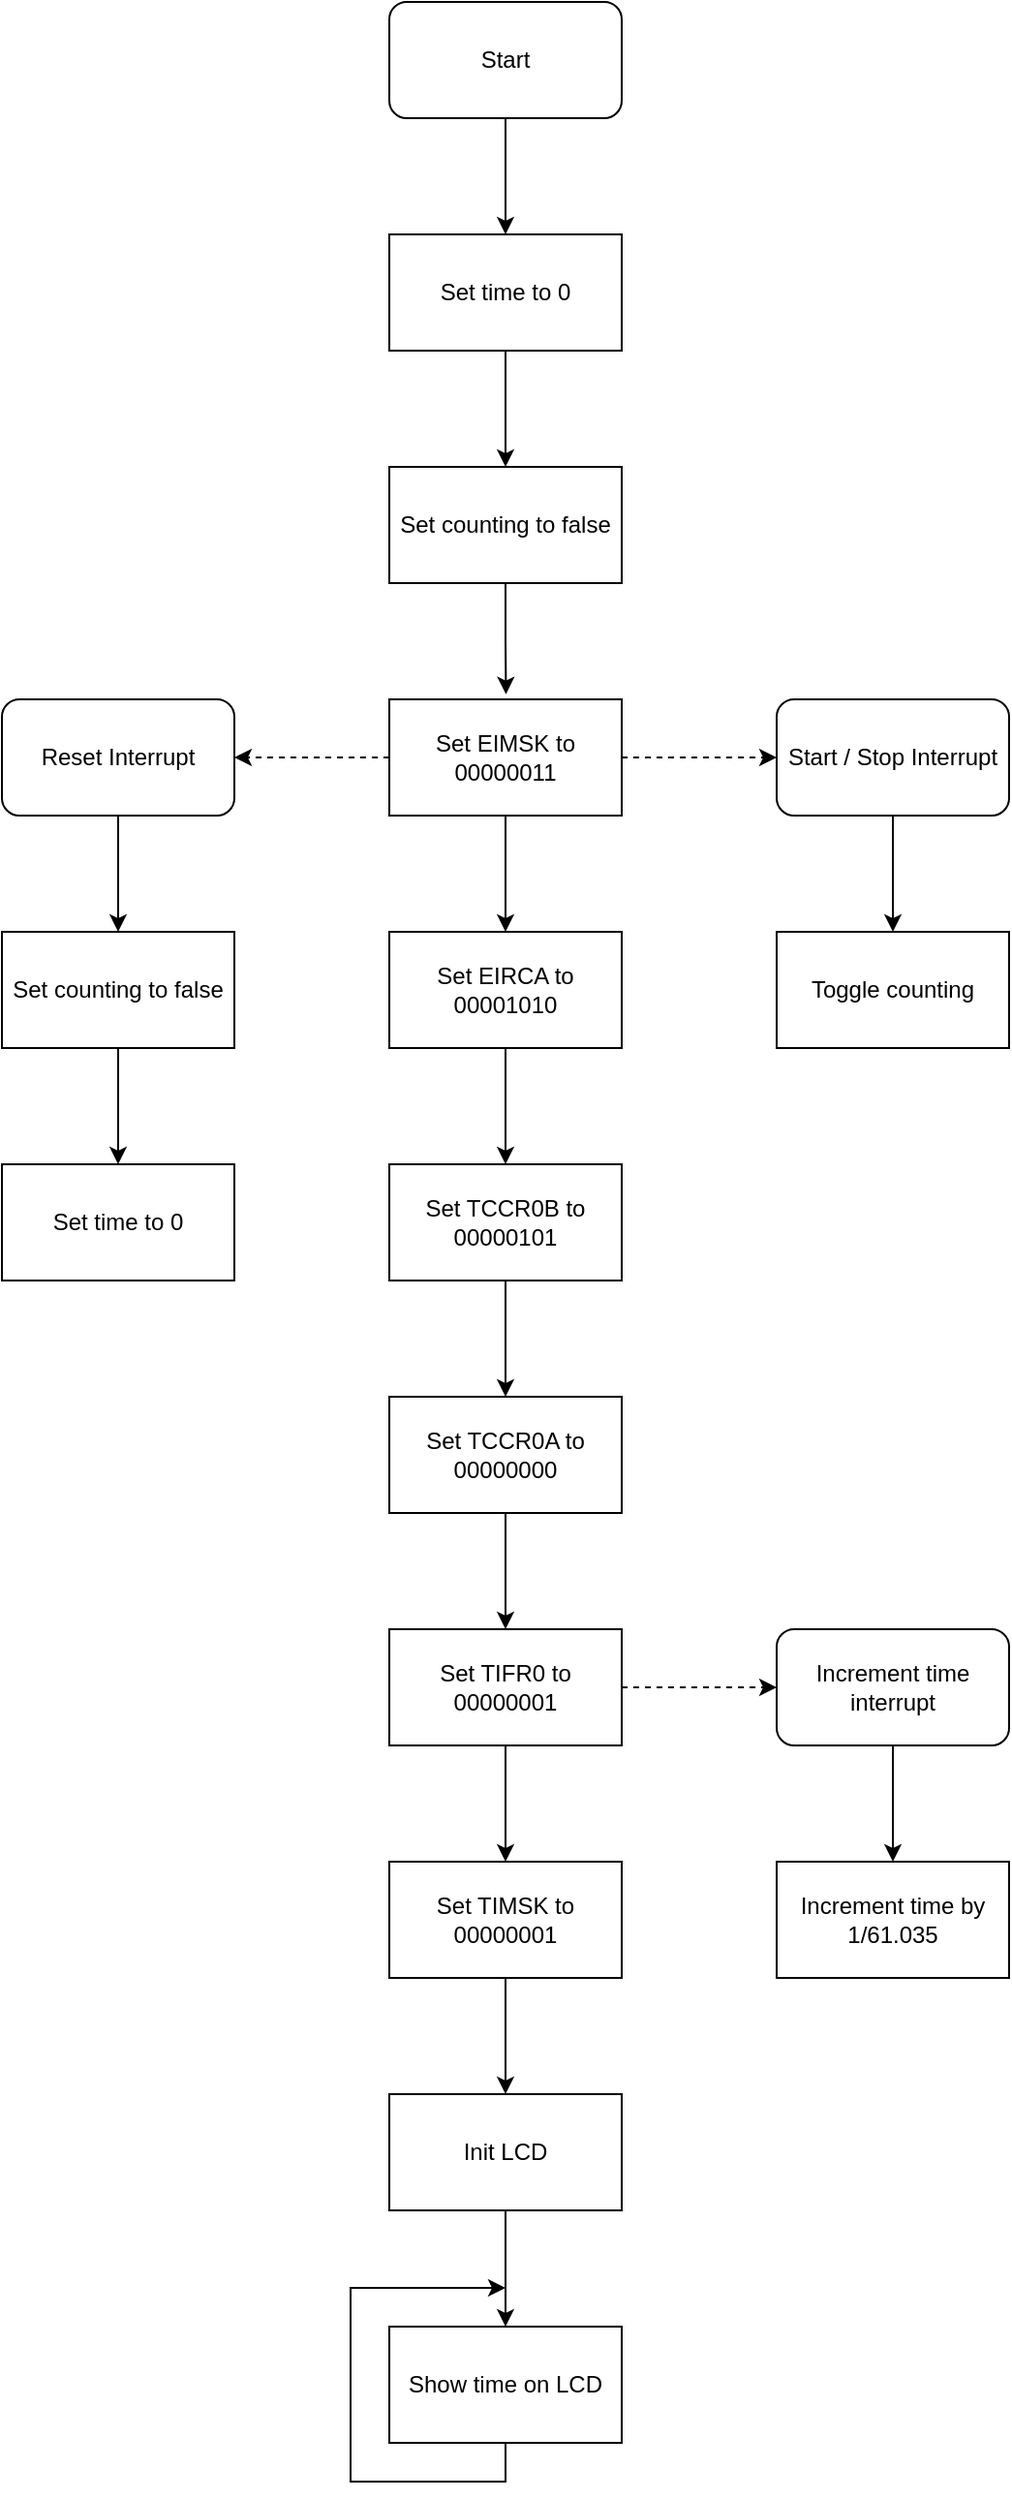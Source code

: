 <mxfile version="24.0.7" type="device">
  <diagram name="Page-1" id="4Fgv2s5Ngaii6wGcBX6x">
    <mxGraphModel dx="610" dy="329" grid="1" gridSize="10" guides="1" tooltips="1" connect="1" arrows="1" fold="1" page="1" pageScale="1" pageWidth="850" pageHeight="1100" math="0" shadow="0">
      <root>
        <mxCell id="0" />
        <mxCell id="1" parent="0" />
        <mxCell id="dkFRvmLCK25_qu1i1x-R-31" style="edgeStyle=orthogonalEdgeStyle;rounded=0;orthogonalLoop=1;jettySize=auto;html=1;exitX=0.5;exitY=1;exitDx=0;exitDy=0;entryX=0.5;entryY=0;entryDx=0;entryDy=0;" edge="1" parent="1" source="dkFRvmLCK25_qu1i1x-R-1" target="dkFRvmLCK25_qu1i1x-R-9">
          <mxGeometry relative="1" as="geometry" />
        </mxCell>
        <mxCell id="dkFRvmLCK25_qu1i1x-R-1" value="Start" style="rounded=1;whiteSpace=wrap;html=1;" vertex="1" parent="1">
          <mxGeometry x="360" y="120" width="120" height="60" as="geometry" />
        </mxCell>
        <mxCell id="dkFRvmLCK25_qu1i1x-R-28" style="edgeStyle=orthogonalEdgeStyle;rounded=0;orthogonalLoop=1;jettySize=auto;html=1;exitX=0.5;exitY=1;exitDx=0;exitDy=0;entryX=0.5;entryY=0;entryDx=0;entryDy=0;" edge="1" parent="1" source="dkFRvmLCK25_qu1i1x-R-2" target="dkFRvmLCK25_qu1i1x-R-3">
          <mxGeometry relative="1" as="geometry" />
        </mxCell>
        <mxCell id="dkFRvmLCK25_qu1i1x-R-32" style="edgeStyle=orthogonalEdgeStyle;rounded=0;orthogonalLoop=1;jettySize=auto;html=1;exitX=1;exitY=0.5;exitDx=0;exitDy=0;entryX=0;entryY=0.5;entryDx=0;entryDy=0;dashed=1;" edge="1" parent="1" source="dkFRvmLCK25_qu1i1x-R-2" target="dkFRvmLCK25_qu1i1x-R-5">
          <mxGeometry relative="1" as="geometry" />
        </mxCell>
        <mxCell id="dkFRvmLCK25_qu1i1x-R-33" style="edgeStyle=orthogonalEdgeStyle;rounded=0;orthogonalLoop=1;jettySize=auto;html=1;exitX=0;exitY=0.5;exitDx=0;exitDy=0;entryX=1;entryY=0.5;entryDx=0;entryDy=0;dashed=1;" edge="1" parent="1" source="dkFRvmLCK25_qu1i1x-R-2" target="dkFRvmLCK25_qu1i1x-R-10">
          <mxGeometry relative="1" as="geometry" />
        </mxCell>
        <mxCell id="dkFRvmLCK25_qu1i1x-R-2" value="Set EIMSK to 00000011" style="rounded=0;whiteSpace=wrap;html=1;" vertex="1" parent="1">
          <mxGeometry x="360" y="480" width="120" height="60" as="geometry" />
        </mxCell>
        <mxCell id="dkFRvmLCK25_qu1i1x-R-27" style="edgeStyle=orthogonalEdgeStyle;rounded=0;orthogonalLoop=1;jettySize=auto;html=1;exitX=0.5;exitY=1;exitDx=0;exitDy=0;entryX=0.5;entryY=0;entryDx=0;entryDy=0;" edge="1" parent="1" source="dkFRvmLCK25_qu1i1x-R-3" target="dkFRvmLCK25_qu1i1x-R-4">
          <mxGeometry relative="1" as="geometry" />
        </mxCell>
        <mxCell id="dkFRvmLCK25_qu1i1x-R-3" value="Set EIRCA to 00001010" style="rounded=0;whiteSpace=wrap;html=1;" vertex="1" parent="1">
          <mxGeometry x="360" y="600" width="120" height="60" as="geometry" />
        </mxCell>
        <mxCell id="dkFRvmLCK25_qu1i1x-R-26" style="edgeStyle=orthogonalEdgeStyle;rounded=0;orthogonalLoop=1;jettySize=auto;html=1;exitX=0.5;exitY=1;exitDx=0;exitDy=0;entryX=0.5;entryY=0;entryDx=0;entryDy=0;" edge="1" parent="1" source="dkFRvmLCK25_qu1i1x-R-4" target="dkFRvmLCK25_qu1i1x-R-13">
          <mxGeometry relative="1" as="geometry" />
        </mxCell>
        <mxCell id="dkFRvmLCK25_qu1i1x-R-4" value="Set TCCR0B to 00000101" style="rounded=0;whiteSpace=wrap;html=1;" vertex="1" parent="1">
          <mxGeometry x="360" y="720" width="120" height="60" as="geometry" />
        </mxCell>
        <mxCell id="dkFRvmLCK25_qu1i1x-R-34" style="edgeStyle=orthogonalEdgeStyle;rounded=0;orthogonalLoop=1;jettySize=auto;html=1;exitX=0.5;exitY=1;exitDx=0;exitDy=0;entryX=0.5;entryY=0;entryDx=0;entryDy=0;" edge="1" parent="1" source="dkFRvmLCK25_qu1i1x-R-5" target="dkFRvmLCK25_qu1i1x-R-6">
          <mxGeometry relative="1" as="geometry" />
        </mxCell>
        <mxCell id="dkFRvmLCK25_qu1i1x-R-5" value="Start / Stop Interrupt" style="rounded=1;whiteSpace=wrap;html=1;" vertex="1" parent="1">
          <mxGeometry x="560" y="480" width="120" height="60" as="geometry" />
        </mxCell>
        <mxCell id="dkFRvmLCK25_qu1i1x-R-6" value="Toggle counting" style="rounded=0;whiteSpace=wrap;html=1;" vertex="1" parent="1">
          <mxGeometry x="560" y="600" width="120" height="60" as="geometry" />
        </mxCell>
        <mxCell id="dkFRvmLCK25_qu1i1x-R-8" value="Set counting to false" style="rounded=0;whiteSpace=wrap;html=1;" vertex="1" parent="1">
          <mxGeometry x="360" y="360" width="120" height="60" as="geometry" />
        </mxCell>
        <mxCell id="dkFRvmLCK25_qu1i1x-R-30" style="edgeStyle=orthogonalEdgeStyle;rounded=0;orthogonalLoop=1;jettySize=auto;html=1;exitX=0.5;exitY=1;exitDx=0;exitDy=0;entryX=0.5;entryY=0;entryDx=0;entryDy=0;" edge="1" parent="1" source="dkFRvmLCK25_qu1i1x-R-9" target="dkFRvmLCK25_qu1i1x-R-8">
          <mxGeometry relative="1" as="geometry" />
        </mxCell>
        <mxCell id="dkFRvmLCK25_qu1i1x-R-9" value="Set time to 0" style="rounded=0;whiteSpace=wrap;html=1;" vertex="1" parent="1">
          <mxGeometry x="360" y="240" width="120" height="60" as="geometry" />
        </mxCell>
        <mxCell id="dkFRvmLCK25_qu1i1x-R-35" style="edgeStyle=orthogonalEdgeStyle;rounded=0;orthogonalLoop=1;jettySize=auto;html=1;exitX=0.5;exitY=1;exitDx=0;exitDy=0;entryX=0.5;entryY=0;entryDx=0;entryDy=0;" edge="1" parent="1" source="dkFRvmLCK25_qu1i1x-R-10" target="dkFRvmLCK25_qu1i1x-R-11">
          <mxGeometry relative="1" as="geometry" />
        </mxCell>
        <mxCell id="dkFRvmLCK25_qu1i1x-R-10" value="Reset Interrupt" style="rounded=1;whiteSpace=wrap;html=1;" vertex="1" parent="1">
          <mxGeometry x="160" y="480" width="120" height="60" as="geometry" />
        </mxCell>
        <mxCell id="dkFRvmLCK25_qu1i1x-R-36" style="edgeStyle=orthogonalEdgeStyle;rounded=0;orthogonalLoop=1;jettySize=auto;html=1;exitX=0.5;exitY=1;exitDx=0;exitDy=0;entryX=0.5;entryY=0;entryDx=0;entryDy=0;" edge="1" parent="1" source="dkFRvmLCK25_qu1i1x-R-11" target="dkFRvmLCK25_qu1i1x-R-12">
          <mxGeometry relative="1" as="geometry" />
        </mxCell>
        <mxCell id="dkFRvmLCK25_qu1i1x-R-11" value="Set counting to false" style="rounded=0;whiteSpace=wrap;html=1;" vertex="1" parent="1">
          <mxGeometry x="160" y="600" width="120" height="60" as="geometry" />
        </mxCell>
        <mxCell id="dkFRvmLCK25_qu1i1x-R-12" value="Set time to 0" style="rounded=0;whiteSpace=wrap;html=1;" vertex="1" parent="1">
          <mxGeometry x="160" y="720" width="120" height="60" as="geometry" />
        </mxCell>
        <mxCell id="dkFRvmLCK25_qu1i1x-R-25" style="edgeStyle=orthogonalEdgeStyle;rounded=0;orthogonalLoop=1;jettySize=auto;html=1;exitX=0.5;exitY=1;exitDx=0;exitDy=0;entryX=0.5;entryY=0;entryDx=0;entryDy=0;" edge="1" parent="1" source="dkFRvmLCK25_qu1i1x-R-13" target="dkFRvmLCK25_qu1i1x-R-14">
          <mxGeometry relative="1" as="geometry" />
        </mxCell>
        <mxCell id="dkFRvmLCK25_qu1i1x-R-13" value="Set TCCR0A to 00000000" style="rounded=0;whiteSpace=wrap;html=1;" vertex="1" parent="1">
          <mxGeometry x="360" y="840" width="120" height="60" as="geometry" />
        </mxCell>
        <mxCell id="dkFRvmLCK25_qu1i1x-R-24" style="edgeStyle=orthogonalEdgeStyle;rounded=0;orthogonalLoop=1;jettySize=auto;html=1;exitX=0.5;exitY=1;exitDx=0;exitDy=0;entryX=0.5;entryY=0;entryDx=0;entryDy=0;" edge="1" parent="1" source="dkFRvmLCK25_qu1i1x-R-14" target="dkFRvmLCK25_qu1i1x-R-15">
          <mxGeometry relative="1" as="geometry" />
        </mxCell>
        <mxCell id="dkFRvmLCK25_qu1i1x-R-37" style="edgeStyle=orthogonalEdgeStyle;rounded=0;orthogonalLoop=1;jettySize=auto;html=1;exitX=1;exitY=0.5;exitDx=0;exitDy=0;entryX=0;entryY=0.5;entryDx=0;entryDy=0;dashed=1;" edge="1" parent="1" source="dkFRvmLCK25_qu1i1x-R-14" target="dkFRvmLCK25_qu1i1x-R-16">
          <mxGeometry relative="1" as="geometry" />
        </mxCell>
        <mxCell id="dkFRvmLCK25_qu1i1x-R-14" value="Set TIFR0 to 00000001" style="rounded=0;whiteSpace=wrap;html=1;" vertex="1" parent="1">
          <mxGeometry x="360" y="960" width="120" height="60" as="geometry" />
        </mxCell>
        <mxCell id="dkFRvmLCK25_qu1i1x-R-23" style="edgeStyle=orthogonalEdgeStyle;rounded=0;orthogonalLoop=1;jettySize=auto;html=1;exitX=0.5;exitY=1;exitDx=0;exitDy=0;entryX=0.5;entryY=0;entryDx=0;entryDy=0;" edge="1" parent="1" source="dkFRvmLCK25_qu1i1x-R-15" target="dkFRvmLCK25_qu1i1x-R-18">
          <mxGeometry relative="1" as="geometry" />
        </mxCell>
        <mxCell id="dkFRvmLCK25_qu1i1x-R-15" value="Set TIMSK to 00000001" style="rounded=0;whiteSpace=wrap;html=1;" vertex="1" parent="1">
          <mxGeometry x="360" y="1080" width="120" height="60" as="geometry" />
        </mxCell>
        <mxCell id="dkFRvmLCK25_qu1i1x-R-38" style="edgeStyle=orthogonalEdgeStyle;rounded=0;orthogonalLoop=1;jettySize=auto;html=1;exitX=0.5;exitY=1;exitDx=0;exitDy=0;entryX=0.5;entryY=0;entryDx=0;entryDy=0;" edge="1" parent="1" source="dkFRvmLCK25_qu1i1x-R-16" target="dkFRvmLCK25_qu1i1x-R-17">
          <mxGeometry relative="1" as="geometry" />
        </mxCell>
        <mxCell id="dkFRvmLCK25_qu1i1x-R-16" value="Increment time interrupt" style="rounded=1;whiteSpace=wrap;html=1;" vertex="1" parent="1">
          <mxGeometry x="560" y="960" width="120" height="60" as="geometry" />
        </mxCell>
        <mxCell id="dkFRvmLCK25_qu1i1x-R-17" value="Increment time by 1/61.035" style="rounded=0;whiteSpace=wrap;html=1;" vertex="1" parent="1">
          <mxGeometry x="560" y="1080" width="120" height="60" as="geometry" />
        </mxCell>
        <mxCell id="dkFRvmLCK25_qu1i1x-R-21" style="edgeStyle=orthogonalEdgeStyle;rounded=0;orthogonalLoop=1;jettySize=auto;html=1;exitX=0.5;exitY=1;exitDx=0;exitDy=0;entryX=0.5;entryY=0;entryDx=0;entryDy=0;" edge="1" parent="1" source="dkFRvmLCK25_qu1i1x-R-18" target="dkFRvmLCK25_qu1i1x-R-19">
          <mxGeometry relative="1" as="geometry" />
        </mxCell>
        <mxCell id="dkFRvmLCK25_qu1i1x-R-18" value="Init LCD" style="rounded=0;whiteSpace=wrap;html=1;" vertex="1" parent="1">
          <mxGeometry x="360" y="1200" width="120" height="60" as="geometry" />
        </mxCell>
        <mxCell id="dkFRvmLCK25_qu1i1x-R-20" style="edgeStyle=orthogonalEdgeStyle;rounded=0;orthogonalLoop=1;jettySize=auto;html=1;exitX=0.5;exitY=1;exitDx=0;exitDy=0;" edge="1" parent="1" source="dkFRvmLCK25_qu1i1x-R-19">
          <mxGeometry relative="1" as="geometry">
            <mxPoint x="420" y="1300" as="targetPoint" />
            <Array as="points">
              <mxPoint x="420" y="1400" />
              <mxPoint x="340" y="1400" />
              <mxPoint x="340" y="1300" />
              <mxPoint x="420" y="1300" />
            </Array>
          </mxGeometry>
        </mxCell>
        <mxCell id="dkFRvmLCK25_qu1i1x-R-19" value="Show time on LCD" style="rounded=0;whiteSpace=wrap;html=1;" vertex="1" parent="1">
          <mxGeometry x="360" y="1320" width="120" height="60" as="geometry" />
        </mxCell>
        <mxCell id="dkFRvmLCK25_qu1i1x-R-29" style="edgeStyle=orthogonalEdgeStyle;rounded=0;orthogonalLoop=1;jettySize=auto;html=1;exitX=0.5;exitY=1;exitDx=0;exitDy=0;entryX=0.502;entryY=-0.044;entryDx=0;entryDy=0;entryPerimeter=0;" edge="1" parent="1" source="dkFRvmLCK25_qu1i1x-R-8" target="dkFRvmLCK25_qu1i1x-R-2">
          <mxGeometry relative="1" as="geometry" />
        </mxCell>
      </root>
    </mxGraphModel>
  </diagram>
</mxfile>
